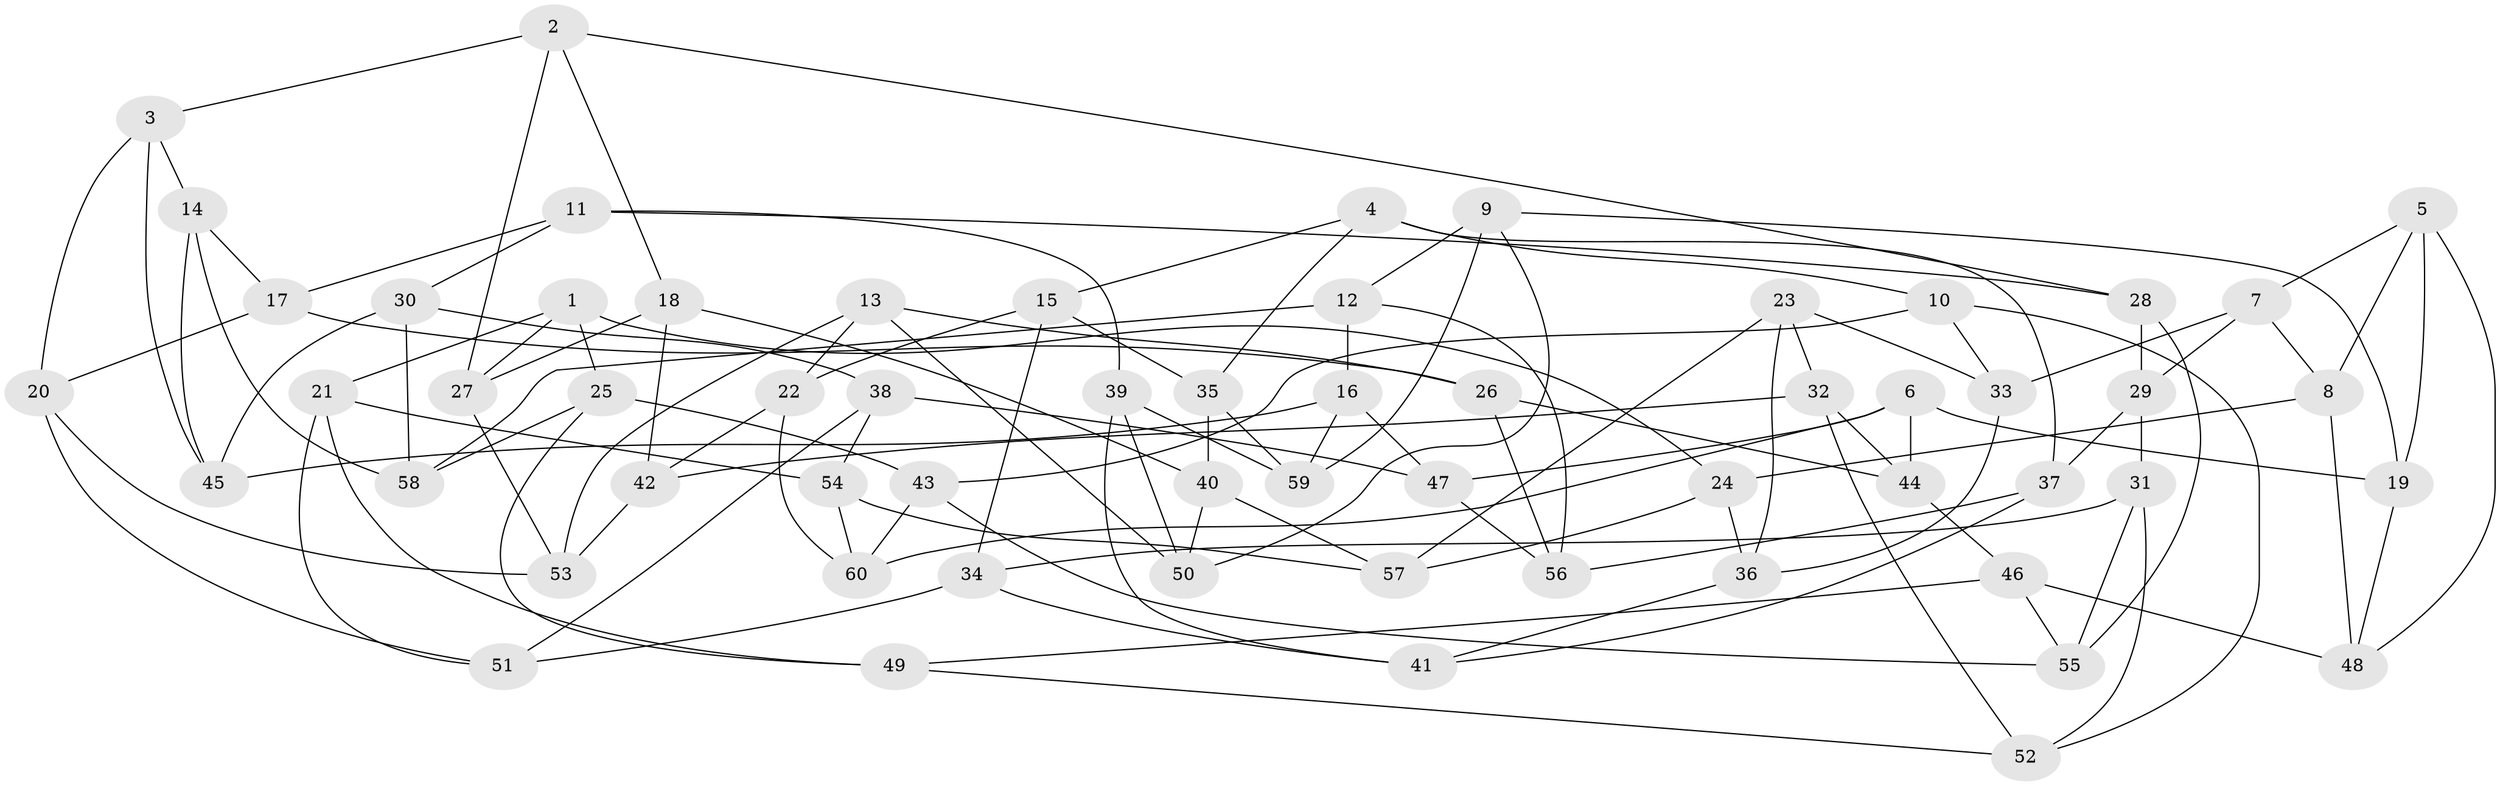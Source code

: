 // Generated by graph-tools (version 1.1) at 2025/38/03/09/25 02:38:01]
// undirected, 60 vertices, 120 edges
graph export_dot {
graph [start="1"]
  node [color=gray90,style=filled];
  1;
  2;
  3;
  4;
  5;
  6;
  7;
  8;
  9;
  10;
  11;
  12;
  13;
  14;
  15;
  16;
  17;
  18;
  19;
  20;
  21;
  22;
  23;
  24;
  25;
  26;
  27;
  28;
  29;
  30;
  31;
  32;
  33;
  34;
  35;
  36;
  37;
  38;
  39;
  40;
  41;
  42;
  43;
  44;
  45;
  46;
  47;
  48;
  49;
  50;
  51;
  52;
  53;
  54;
  55;
  56;
  57;
  58;
  59;
  60;
  1 -- 21;
  1 -- 25;
  1 -- 24;
  1 -- 27;
  2 -- 28;
  2 -- 18;
  2 -- 27;
  2 -- 3;
  3 -- 14;
  3 -- 20;
  3 -- 45;
  4 -- 35;
  4 -- 15;
  4 -- 37;
  4 -- 10;
  5 -- 8;
  5 -- 19;
  5 -- 7;
  5 -- 48;
  6 -- 19;
  6 -- 47;
  6 -- 60;
  6 -- 44;
  7 -- 8;
  7 -- 29;
  7 -- 33;
  8 -- 48;
  8 -- 24;
  9 -- 50;
  9 -- 19;
  9 -- 59;
  9 -- 12;
  10 -- 52;
  10 -- 33;
  10 -- 43;
  11 -- 39;
  11 -- 28;
  11 -- 17;
  11 -- 30;
  12 -- 56;
  12 -- 58;
  12 -- 16;
  13 -- 22;
  13 -- 50;
  13 -- 26;
  13 -- 53;
  14 -- 17;
  14 -- 45;
  14 -- 58;
  15 -- 22;
  15 -- 35;
  15 -- 34;
  16 -- 45;
  16 -- 47;
  16 -- 59;
  17 -- 20;
  17 -- 26;
  18 -- 27;
  18 -- 40;
  18 -- 42;
  19 -- 48;
  20 -- 53;
  20 -- 51;
  21 -- 51;
  21 -- 49;
  21 -- 54;
  22 -- 60;
  22 -- 42;
  23 -- 57;
  23 -- 33;
  23 -- 32;
  23 -- 36;
  24 -- 36;
  24 -- 57;
  25 -- 58;
  25 -- 43;
  25 -- 49;
  26 -- 56;
  26 -- 44;
  27 -- 53;
  28 -- 29;
  28 -- 55;
  29 -- 37;
  29 -- 31;
  30 -- 38;
  30 -- 58;
  30 -- 45;
  31 -- 34;
  31 -- 55;
  31 -- 52;
  32 -- 42;
  32 -- 44;
  32 -- 52;
  33 -- 36;
  34 -- 41;
  34 -- 51;
  35 -- 40;
  35 -- 59;
  36 -- 41;
  37 -- 56;
  37 -- 41;
  38 -- 47;
  38 -- 51;
  38 -- 54;
  39 -- 59;
  39 -- 41;
  39 -- 50;
  40 -- 50;
  40 -- 57;
  42 -- 53;
  43 -- 55;
  43 -- 60;
  44 -- 46;
  46 -- 55;
  46 -- 48;
  46 -- 49;
  47 -- 56;
  49 -- 52;
  54 -- 60;
  54 -- 57;
}
